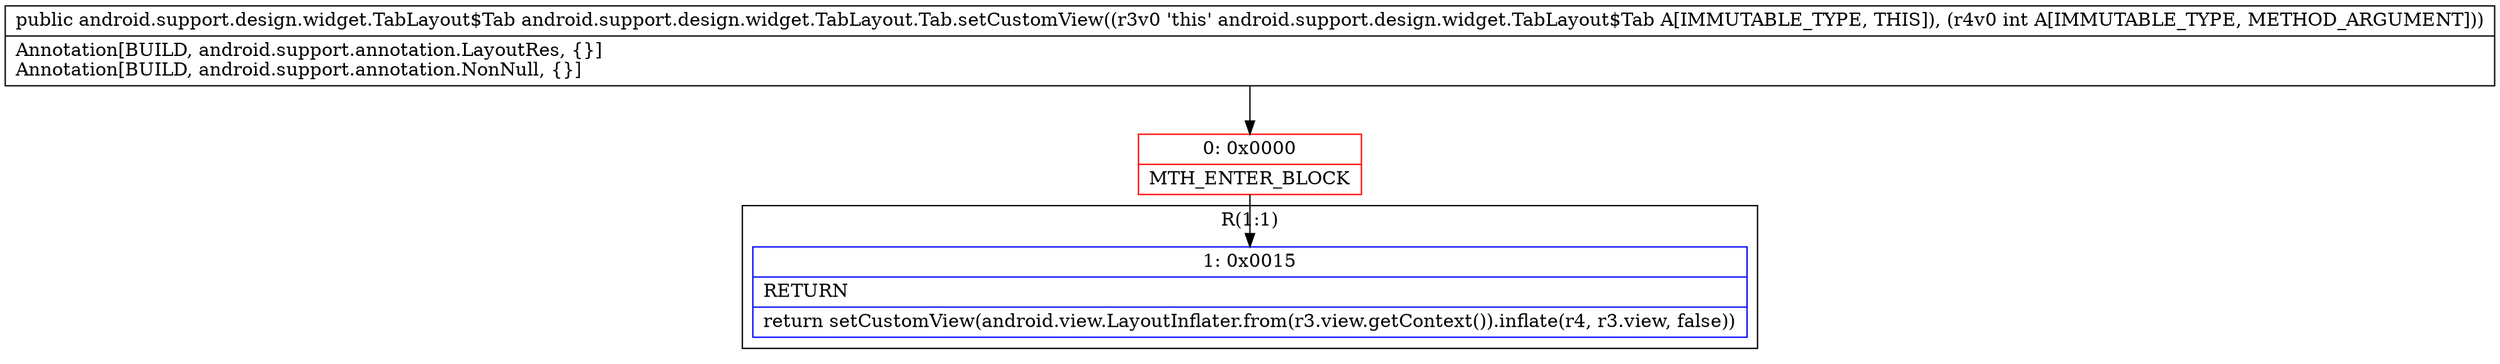 digraph "CFG forandroid.support.design.widget.TabLayout.Tab.setCustomView(I)Landroid\/support\/design\/widget\/TabLayout$Tab;" {
subgraph cluster_Region_482222860 {
label = "R(1:1)";
node [shape=record,color=blue];
Node_1 [shape=record,label="{1\:\ 0x0015|RETURN\l|return setCustomView(android.view.LayoutInflater.from(r3.view.getContext()).inflate(r4, r3.view, false))\l}"];
}
Node_0 [shape=record,color=red,label="{0\:\ 0x0000|MTH_ENTER_BLOCK\l}"];
MethodNode[shape=record,label="{public android.support.design.widget.TabLayout$Tab android.support.design.widget.TabLayout.Tab.setCustomView((r3v0 'this' android.support.design.widget.TabLayout$Tab A[IMMUTABLE_TYPE, THIS]), (r4v0 int A[IMMUTABLE_TYPE, METHOD_ARGUMENT]))  | Annotation[BUILD, android.support.annotation.LayoutRes, \{\}]\lAnnotation[BUILD, android.support.annotation.NonNull, \{\}]\l}"];
MethodNode -> Node_0;
Node_0 -> Node_1;
}

